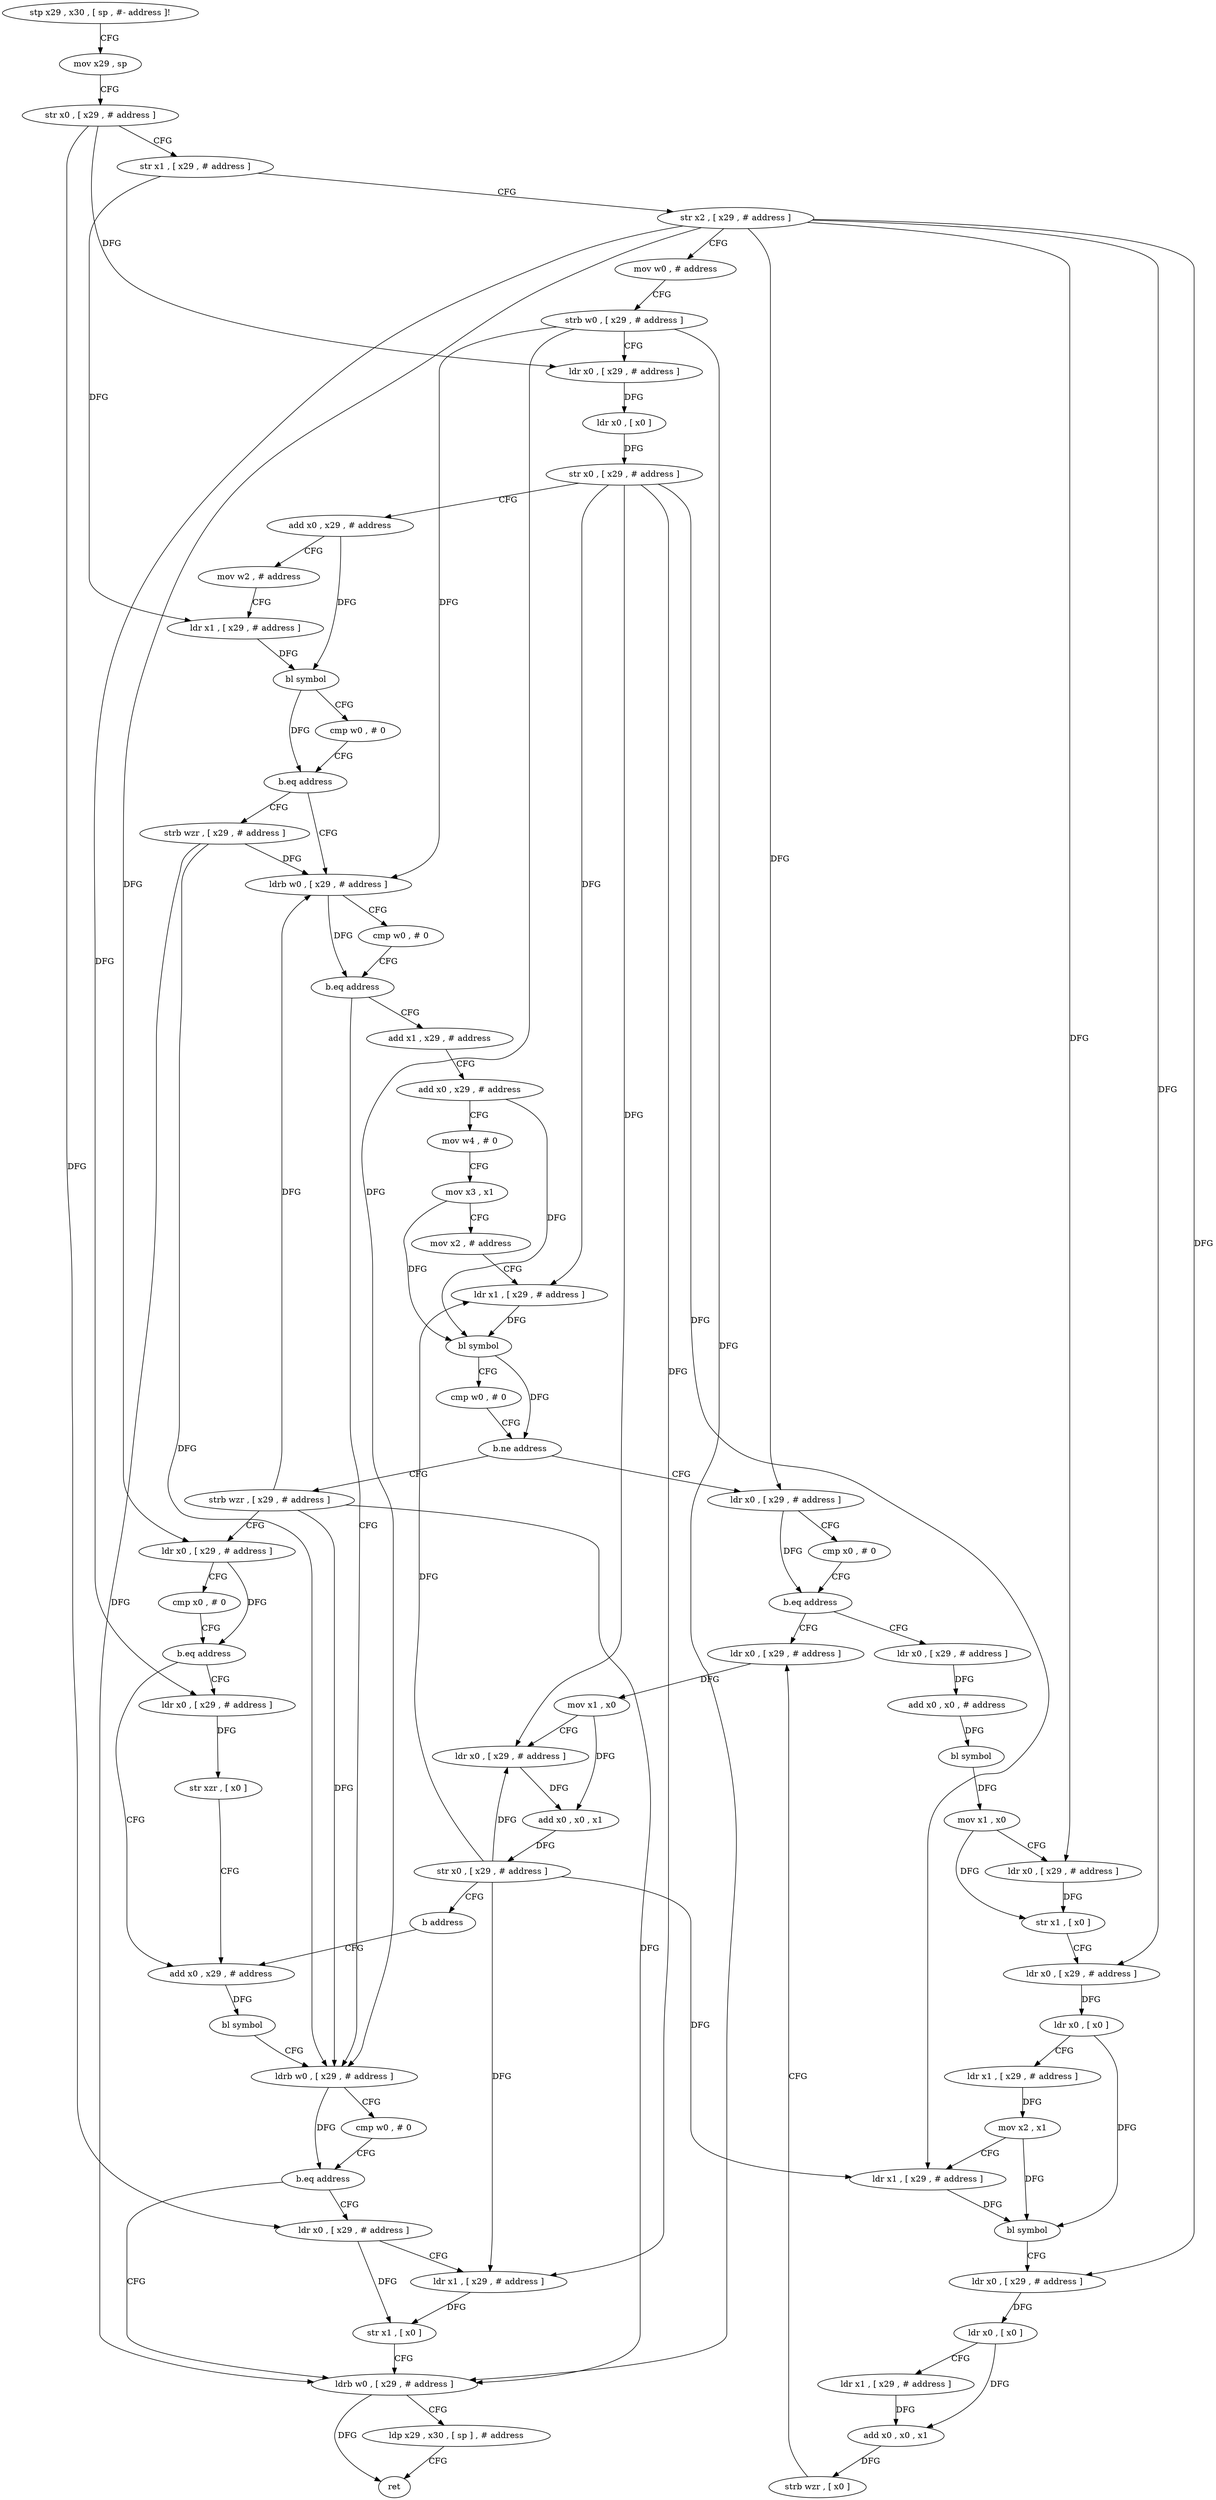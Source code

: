 digraph "func" {
"86312" [label = "stp x29 , x30 , [ sp , #- address ]!" ]
"86316" [label = "mov x29 , sp" ]
"86320" [label = "str x0 , [ x29 , # address ]" ]
"86324" [label = "str x1 , [ x29 , # address ]" ]
"86328" [label = "str x2 , [ x29 , # address ]" ]
"86332" [label = "mov w0 , # address" ]
"86336" [label = "strb w0 , [ x29 , # address ]" ]
"86340" [label = "ldr x0 , [ x29 , # address ]" ]
"86344" [label = "ldr x0 , [ x0 ]" ]
"86348" [label = "str x0 , [ x29 , # address ]" ]
"86352" [label = "add x0 , x29 , # address" ]
"86356" [label = "mov w2 , # address" ]
"86360" [label = "ldr x1 , [ x29 , # address ]" ]
"86364" [label = "bl symbol" ]
"86368" [label = "cmp w0 , # 0" ]
"86372" [label = "b.eq address" ]
"86380" [label = "ldrb w0 , [ x29 , # address ]" ]
"86376" [label = "strb wzr , [ x29 , # address ]" ]
"86384" [label = "cmp w0 , # 0" ]
"86388" [label = "b.eq address" ]
"86564" [label = "ldrb w0 , [ x29 , # address ]" ]
"86392" [label = "add x1 , x29 , # address" ]
"86568" [label = "cmp w0 , # 0" ]
"86572" [label = "b.eq address" ]
"86588" [label = "ldrb w0 , [ x29 , # address ]" ]
"86576" [label = "ldr x0 , [ x29 , # address ]" ]
"86396" [label = "add x0 , x29 , # address" ]
"86400" [label = "mov w4 , # 0" ]
"86404" [label = "mov x3 , x1" ]
"86408" [label = "mov x2 , # address" ]
"86412" [label = "ldr x1 , [ x29 , # address ]" ]
"86416" [label = "bl symbol" ]
"86420" [label = "cmp w0 , # 0" ]
"86424" [label = "b.ne address" ]
"86532" [label = "strb wzr , [ x29 , # address ]" ]
"86428" [label = "ldr x0 , [ x29 , # address ]" ]
"86592" [label = "ldp x29 , x30 , [ sp ] , # address" ]
"86596" [label = "ret" ]
"86580" [label = "ldr x1 , [ x29 , # address ]" ]
"86584" [label = "str x1 , [ x0 ]" ]
"86536" [label = "ldr x0 , [ x29 , # address ]" ]
"86540" [label = "cmp x0 , # 0" ]
"86544" [label = "b.eq address" ]
"86556" [label = "add x0 , x29 , # address" ]
"86548" [label = "ldr x0 , [ x29 , # address ]" ]
"86432" [label = "cmp x0 , # 0" ]
"86436" [label = "b.eq address" ]
"86508" [label = "ldr x0 , [ x29 , # address ]" ]
"86440" [label = "ldr x0 , [ x29 , # address ]" ]
"86560" [label = "bl symbol" ]
"86552" [label = "str xzr , [ x0 ]" ]
"86512" [label = "mov x1 , x0" ]
"86516" [label = "ldr x0 , [ x29 , # address ]" ]
"86520" [label = "add x0 , x0 , x1" ]
"86524" [label = "str x0 , [ x29 , # address ]" ]
"86528" [label = "b address" ]
"86444" [label = "add x0 , x0 , # address" ]
"86448" [label = "bl symbol" ]
"86452" [label = "mov x1 , x0" ]
"86456" [label = "ldr x0 , [ x29 , # address ]" ]
"86460" [label = "str x1 , [ x0 ]" ]
"86464" [label = "ldr x0 , [ x29 , # address ]" ]
"86468" [label = "ldr x0 , [ x0 ]" ]
"86472" [label = "ldr x1 , [ x29 , # address ]" ]
"86476" [label = "mov x2 , x1" ]
"86480" [label = "ldr x1 , [ x29 , # address ]" ]
"86484" [label = "bl symbol" ]
"86488" [label = "ldr x0 , [ x29 , # address ]" ]
"86492" [label = "ldr x0 , [ x0 ]" ]
"86496" [label = "ldr x1 , [ x29 , # address ]" ]
"86500" [label = "add x0 , x0 , x1" ]
"86504" [label = "strb wzr , [ x0 ]" ]
"86312" -> "86316" [ label = "CFG" ]
"86316" -> "86320" [ label = "CFG" ]
"86320" -> "86324" [ label = "CFG" ]
"86320" -> "86340" [ label = "DFG" ]
"86320" -> "86576" [ label = "DFG" ]
"86324" -> "86328" [ label = "CFG" ]
"86324" -> "86360" [ label = "DFG" ]
"86328" -> "86332" [ label = "CFG" ]
"86328" -> "86536" [ label = "DFG" ]
"86328" -> "86428" [ label = "DFG" ]
"86328" -> "86548" [ label = "DFG" ]
"86328" -> "86456" [ label = "DFG" ]
"86328" -> "86464" [ label = "DFG" ]
"86328" -> "86488" [ label = "DFG" ]
"86332" -> "86336" [ label = "CFG" ]
"86336" -> "86340" [ label = "CFG" ]
"86336" -> "86380" [ label = "DFG" ]
"86336" -> "86564" [ label = "DFG" ]
"86336" -> "86588" [ label = "DFG" ]
"86340" -> "86344" [ label = "DFG" ]
"86344" -> "86348" [ label = "DFG" ]
"86348" -> "86352" [ label = "CFG" ]
"86348" -> "86412" [ label = "DFG" ]
"86348" -> "86580" [ label = "DFG" ]
"86348" -> "86516" [ label = "DFG" ]
"86348" -> "86480" [ label = "DFG" ]
"86352" -> "86356" [ label = "CFG" ]
"86352" -> "86364" [ label = "DFG" ]
"86356" -> "86360" [ label = "CFG" ]
"86360" -> "86364" [ label = "DFG" ]
"86364" -> "86368" [ label = "CFG" ]
"86364" -> "86372" [ label = "DFG" ]
"86368" -> "86372" [ label = "CFG" ]
"86372" -> "86380" [ label = "CFG" ]
"86372" -> "86376" [ label = "CFG" ]
"86380" -> "86384" [ label = "CFG" ]
"86380" -> "86388" [ label = "DFG" ]
"86376" -> "86380" [ label = "DFG" ]
"86376" -> "86564" [ label = "DFG" ]
"86376" -> "86588" [ label = "DFG" ]
"86384" -> "86388" [ label = "CFG" ]
"86388" -> "86564" [ label = "CFG" ]
"86388" -> "86392" [ label = "CFG" ]
"86564" -> "86568" [ label = "CFG" ]
"86564" -> "86572" [ label = "DFG" ]
"86392" -> "86396" [ label = "CFG" ]
"86568" -> "86572" [ label = "CFG" ]
"86572" -> "86588" [ label = "CFG" ]
"86572" -> "86576" [ label = "CFG" ]
"86588" -> "86592" [ label = "CFG" ]
"86588" -> "86596" [ label = "DFG" ]
"86576" -> "86580" [ label = "CFG" ]
"86576" -> "86584" [ label = "DFG" ]
"86396" -> "86400" [ label = "CFG" ]
"86396" -> "86416" [ label = "DFG" ]
"86400" -> "86404" [ label = "CFG" ]
"86404" -> "86408" [ label = "CFG" ]
"86404" -> "86416" [ label = "DFG" ]
"86408" -> "86412" [ label = "CFG" ]
"86412" -> "86416" [ label = "DFG" ]
"86416" -> "86420" [ label = "CFG" ]
"86416" -> "86424" [ label = "DFG" ]
"86420" -> "86424" [ label = "CFG" ]
"86424" -> "86532" [ label = "CFG" ]
"86424" -> "86428" [ label = "CFG" ]
"86532" -> "86536" [ label = "CFG" ]
"86532" -> "86380" [ label = "DFG" ]
"86532" -> "86564" [ label = "DFG" ]
"86532" -> "86588" [ label = "DFG" ]
"86428" -> "86432" [ label = "CFG" ]
"86428" -> "86436" [ label = "DFG" ]
"86592" -> "86596" [ label = "CFG" ]
"86580" -> "86584" [ label = "DFG" ]
"86584" -> "86588" [ label = "CFG" ]
"86536" -> "86540" [ label = "CFG" ]
"86536" -> "86544" [ label = "DFG" ]
"86540" -> "86544" [ label = "CFG" ]
"86544" -> "86556" [ label = "CFG" ]
"86544" -> "86548" [ label = "CFG" ]
"86556" -> "86560" [ label = "DFG" ]
"86548" -> "86552" [ label = "DFG" ]
"86432" -> "86436" [ label = "CFG" ]
"86436" -> "86508" [ label = "CFG" ]
"86436" -> "86440" [ label = "CFG" ]
"86508" -> "86512" [ label = "DFG" ]
"86440" -> "86444" [ label = "DFG" ]
"86560" -> "86564" [ label = "CFG" ]
"86552" -> "86556" [ label = "CFG" ]
"86512" -> "86516" [ label = "CFG" ]
"86512" -> "86520" [ label = "DFG" ]
"86516" -> "86520" [ label = "DFG" ]
"86520" -> "86524" [ label = "DFG" ]
"86524" -> "86528" [ label = "CFG" ]
"86524" -> "86412" [ label = "DFG" ]
"86524" -> "86580" [ label = "DFG" ]
"86524" -> "86516" [ label = "DFG" ]
"86524" -> "86480" [ label = "DFG" ]
"86528" -> "86556" [ label = "CFG" ]
"86444" -> "86448" [ label = "DFG" ]
"86448" -> "86452" [ label = "DFG" ]
"86452" -> "86456" [ label = "CFG" ]
"86452" -> "86460" [ label = "DFG" ]
"86456" -> "86460" [ label = "DFG" ]
"86460" -> "86464" [ label = "CFG" ]
"86464" -> "86468" [ label = "DFG" ]
"86468" -> "86472" [ label = "CFG" ]
"86468" -> "86484" [ label = "DFG" ]
"86472" -> "86476" [ label = "DFG" ]
"86476" -> "86480" [ label = "CFG" ]
"86476" -> "86484" [ label = "DFG" ]
"86480" -> "86484" [ label = "DFG" ]
"86484" -> "86488" [ label = "CFG" ]
"86488" -> "86492" [ label = "DFG" ]
"86492" -> "86496" [ label = "CFG" ]
"86492" -> "86500" [ label = "DFG" ]
"86496" -> "86500" [ label = "DFG" ]
"86500" -> "86504" [ label = "DFG" ]
"86504" -> "86508" [ label = "CFG" ]
}
